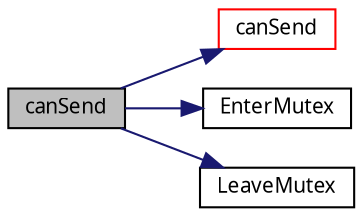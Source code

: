 digraph G
{
  edge [fontname="FreeSans.ttf",fontsize=10,labelfontname="FreeSans.ttf",labelfontsize=10];
  node [fontname="FreeSans.ttf",fontsize=10,shape=record];
  rankdir=LR;
  Node1 [label="canSend",height=0.2,width=0.4,color="black", fillcolor="grey75", style="filled" fontcolor="black"];
  Node1 -> Node2 [color="midnightblue",fontsize=10,style="solid",fontname="FreeSans.ttf"];
  Node2 [label="canSend",height=0.2,width=0.4,color="red", fillcolor="white", style="filled",URL="$canOpenDriver_8c.html#b57b4b3c000e9f61135175495e874977"];
  Node1 -> Node3 [color="midnightblue",fontsize=10,style="solid",fontname="FreeSans.ttf"];
  Node3 [label="EnterMutex",height=0.2,width=0.4,color="black", fillcolor="white", style="filled",URL="$timers__unix_8c.html#d7fee43b8a44cf8b7036853593044037"];
  Node1 -> Node4 [color="midnightblue",fontsize=10,style="solid",fontname="FreeSans.ttf"];
  Node4 [label="LeaveMutex",height=0.2,width=0.4,color="black", fillcolor="white", style="filled",URL="$timers__unix_8c.html#73d9a4eb941fb20cf6b597840510394b"];
}
